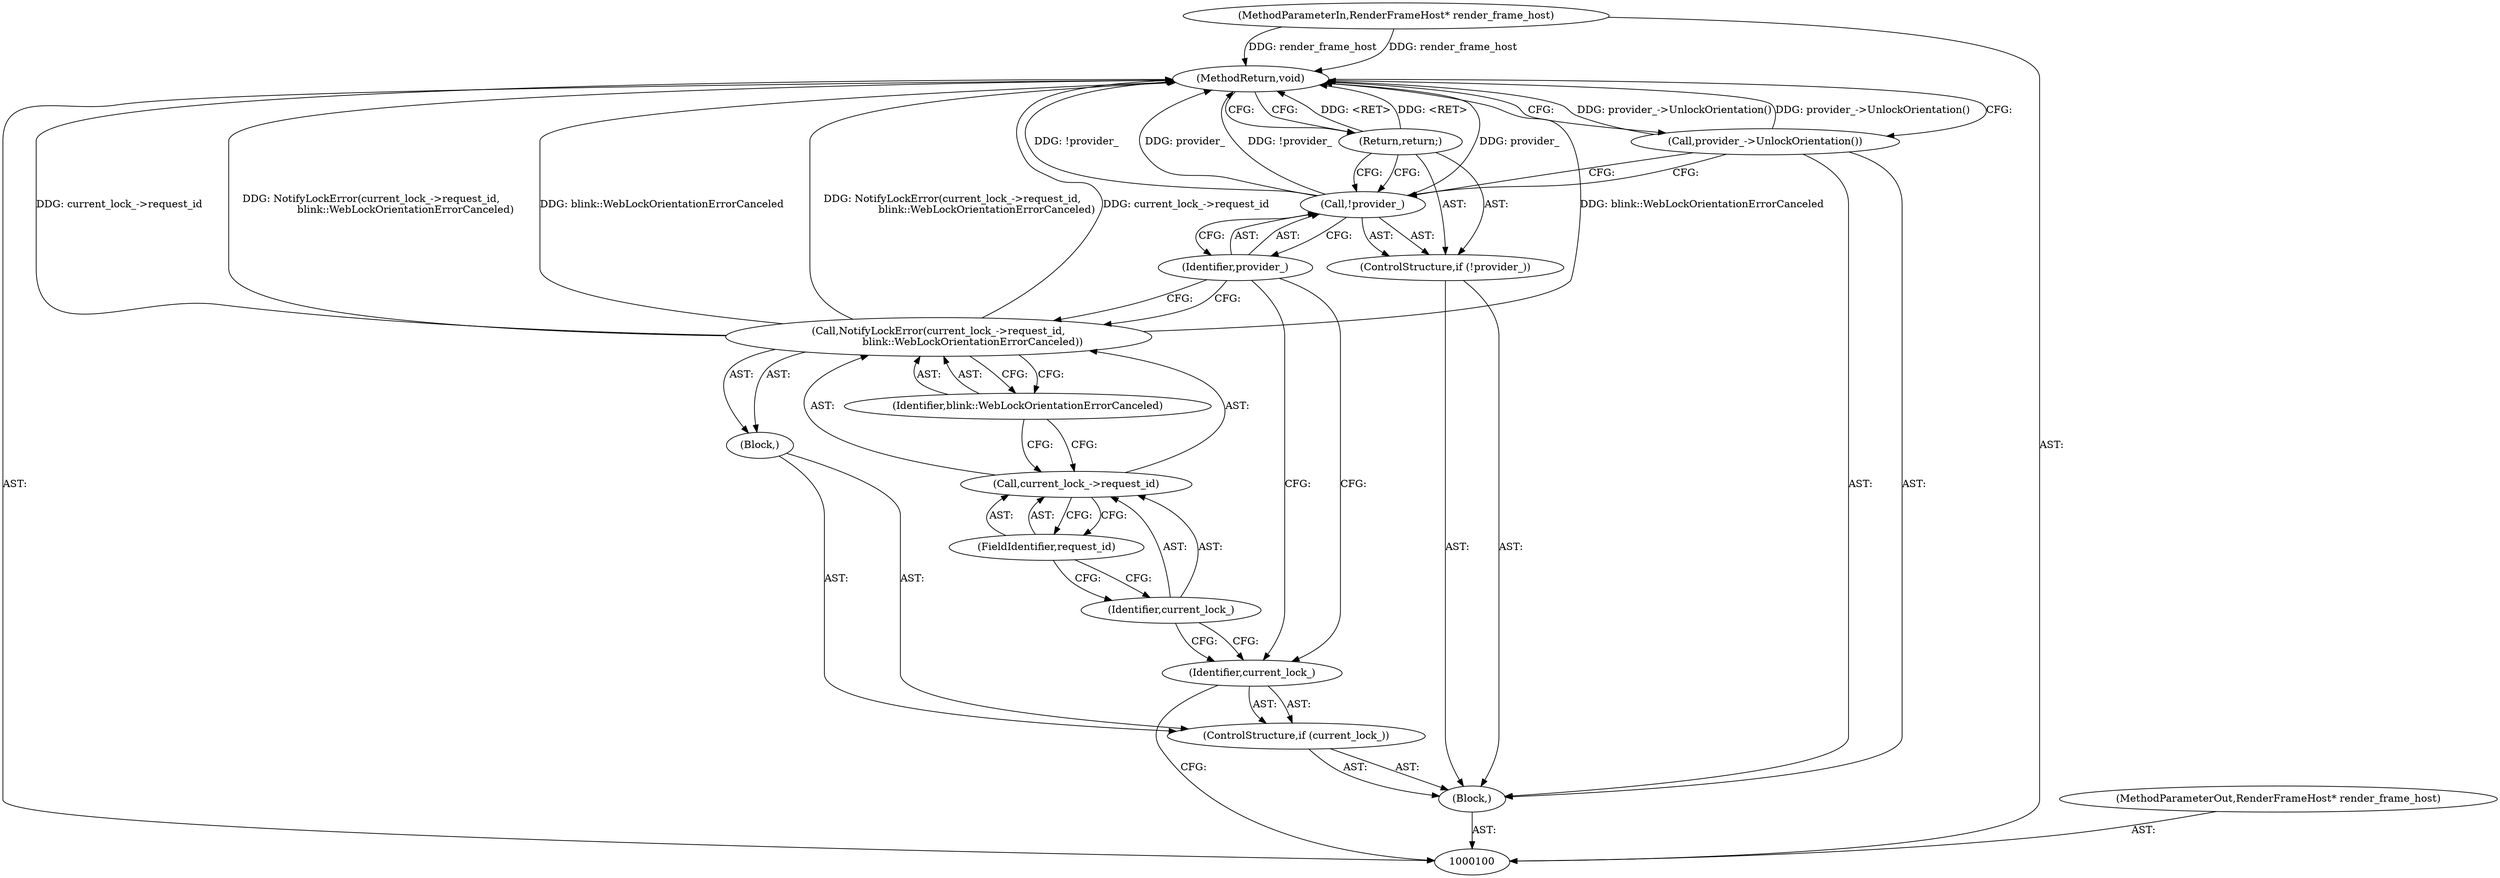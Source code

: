 digraph "0_Chrome_bcc265132e3d9b62c6c49facbf849575c615d1e3_0" {
"1000116" [label="(MethodReturn,void)"];
"1000115" [label="(Call,provider_->UnlockOrientation())"];
"1000101" [label="(MethodParameterIn,RenderFrameHost* render_frame_host)"];
"1000138" [label="(MethodParameterOut,RenderFrameHost* render_frame_host)"];
"1000102" [label="(Block,)"];
"1000103" [label="(ControlStructure,if (current_lock_))"];
"1000105" [label="(Block,)"];
"1000104" [label="(Identifier,current_lock_)"];
"1000107" [label="(Call,current_lock_->request_id)"];
"1000108" [label="(Identifier,current_lock_)"];
"1000109" [label="(FieldIdentifier,request_id)"];
"1000106" [label="(Call,NotifyLockError(current_lock_->request_id,\n                     blink::WebLockOrientationErrorCanceled))"];
"1000110" [label="(Identifier,blink::WebLockOrientationErrorCanceled)"];
"1000111" [label="(ControlStructure,if (!provider_))"];
"1000112" [label="(Call,!provider_)"];
"1000113" [label="(Identifier,provider_)"];
"1000114" [label="(Return,return;)"];
"1000116" -> "1000100"  [label="AST: "];
"1000116" -> "1000114"  [label="CFG: "];
"1000116" -> "1000115"  [label="CFG: "];
"1000106" -> "1000116"  [label="DDG: current_lock_->request_id"];
"1000106" -> "1000116"  [label="DDG: NotifyLockError(current_lock_->request_id,\n                     blink::WebLockOrientationErrorCanceled)"];
"1000106" -> "1000116"  [label="DDG: blink::WebLockOrientationErrorCanceled"];
"1000115" -> "1000116"  [label="DDG: provider_->UnlockOrientation()"];
"1000112" -> "1000116"  [label="DDG: !provider_"];
"1000112" -> "1000116"  [label="DDG: provider_"];
"1000101" -> "1000116"  [label="DDG: render_frame_host"];
"1000114" -> "1000116"  [label="DDG: <RET>"];
"1000115" -> "1000102"  [label="AST: "];
"1000115" -> "1000112"  [label="CFG: "];
"1000116" -> "1000115"  [label="CFG: "];
"1000115" -> "1000116"  [label="DDG: provider_->UnlockOrientation()"];
"1000101" -> "1000100"  [label="AST: "];
"1000101" -> "1000116"  [label="DDG: render_frame_host"];
"1000138" -> "1000100"  [label="AST: "];
"1000102" -> "1000100"  [label="AST: "];
"1000103" -> "1000102"  [label="AST: "];
"1000111" -> "1000102"  [label="AST: "];
"1000115" -> "1000102"  [label="AST: "];
"1000103" -> "1000102"  [label="AST: "];
"1000104" -> "1000103"  [label="AST: "];
"1000105" -> "1000103"  [label="AST: "];
"1000105" -> "1000103"  [label="AST: "];
"1000106" -> "1000105"  [label="AST: "];
"1000104" -> "1000103"  [label="AST: "];
"1000104" -> "1000100"  [label="CFG: "];
"1000108" -> "1000104"  [label="CFG: "];
"1000113" -> "1000104"  [label="CFG: "];
"1000107" -> "1000106"  [label="AST: "];
"1000107" -> "1000109"  [label="CFG: "];
"1000108" -> "1000107"  [label="AST: "];
"1000109" -> "1000107"  [label="AST: "];
"1000110" -> "1000107"  [label="CFG: "];
"1000108" -> "1000107"  [label="AST: "];
"1000108" -> "1000104"  [label="CFG: "];
"1000109" -> "1000108"  [label="CFG: "];
"1000109" -> "1000107"  [label="AST: "];
"1000109" -> "1000108"  [label="CFG: "];
"1000107" -> "1000109"  [label="CFG: "];
"1000106" -> "1000105"  [label="AST: "];
"1000106" -> "1000110"  [label="CFG: "];
"1000107" -> "1000106"  [label="AST: "];
"1000110" -> "1000106"  [label="AST: "];
"1000113" -> "1000106"  [label="CFG: "];
"1000106" -> "1000116"  [label="DDG: current_lock_->request_id"];
"1000106" -> "1000116"  [label="DDG: NotifyLockError(current_lock_->request_id,\n                     blink::WebLockOrientationErrorCanceled)"];
"1000106" -> "1000116"  [label="DDG: blink::WebLockOrientationErrorCanceled"];
"1000110" -> "1000106"  [label="AST: "];
"1000110" -> "1000107"  [label="CFG: "];
"1000106" -> "1000110"  [label="CFG: "];
"1000111" -> "1000102"  [label="AST: "];
"1000112" -> "1000111"  [label="AST: "];
"1000114" -> "1000111"  [label="AST: "];
"1000112" -> "1000111"  [label="AST: "];
"1000112" -> "1000113"  [label="CFG: "];
"1000113" -> "1000112"  [label="AST: "];
"1000114" -> "1000112"  [label="CFG: "];
"1000115" -> "1000112"  [label="CFG: "];
"1000112" -> "1000116"  [label="DDG: !provider_"];
"1000112" -> "1000116"  [label="DDG: provider_"];
"1000113" -> "1000112"  [label="AST: "];
"1000113" -> "1000106"  [label="CFG: "];
"1000113" -> "1000104"  [label="CFG: "];
"1000112" -> "1000113"  [label="CFG: "];
"1000114" -> "1000111"  [label="AST: "];
"1000114" -> "1000112"  [label="CFG: "];
"1000116" -> "1000114"  [label="CFG: "];
"1000114" -> "1000116"  [label="DDG: <RET>"];
}
